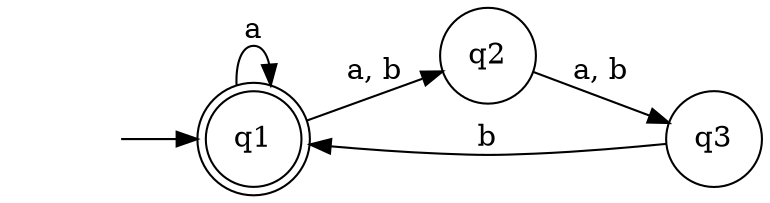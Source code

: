 digraph task3_3_nka {
    rankdir=LR;
    node [shape = doublecircle]; q1; 
    node [shape = circle];
    "" [shape = none];
    "" -> q1;
    q1 -> q1 [label="a"];
    q1 -> q2 [label="a, b"];
    q2 -> q3 [label="a, b"];
    q3 -> q1 [label="b"];
}